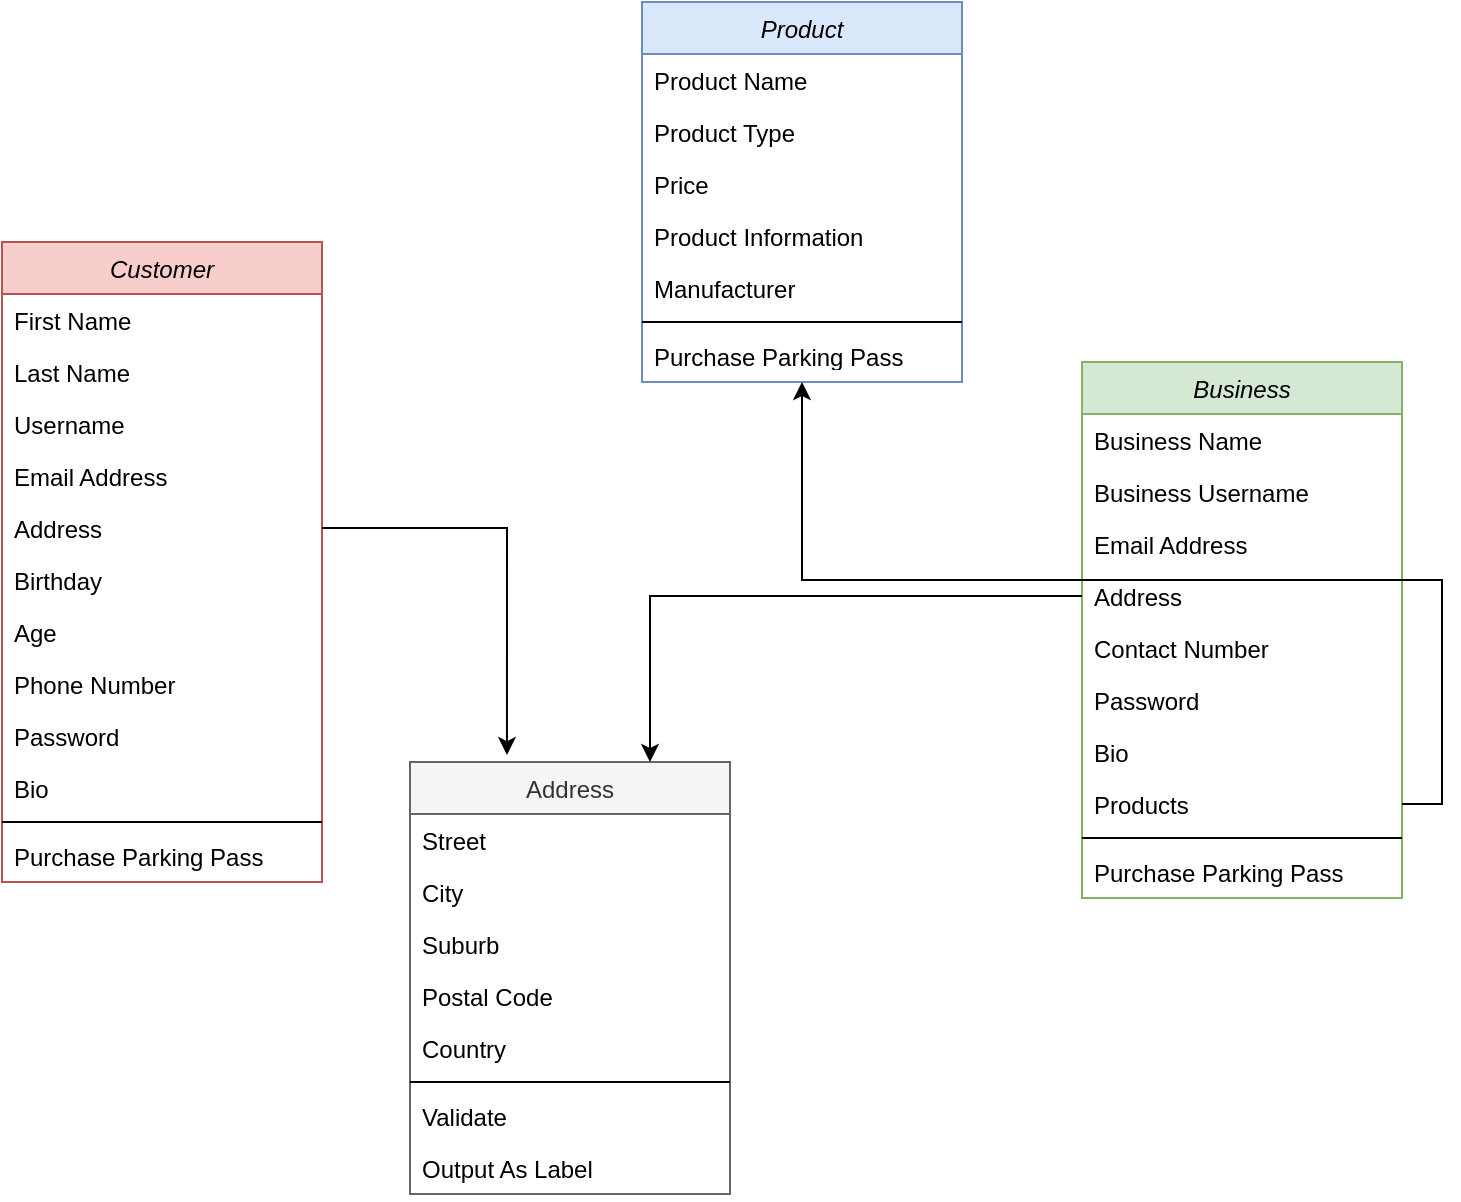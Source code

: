 <mxfile version="16.6.6" type="github"><diagram id="C5RBs43oDa-KdzZeNtuy" name="Page-1"><mxGraphModel dx="1038" dy="571" grid="1" gridSize="10" guides="1" tooltips="1" connect="1" arrows="1" fold="1" page="1" pageScale="1" pageWidth="827" pageHeight="1169" math="0" shadow="0"><root><mxCell id="WIyWlLk6GJQsqaUBKTNV-0"/><mxCell id="WIyWlLk6GJQsqaUBKTNV-1" parent="WIyWlLk6GJQsqaUBKTNV-0"/><mxCell id="MUc89TN180fj3ljXWCAl-0" value="Customer" style="swimlane;fontStyle=2;align=center;verticalAlign=top;childLayout=stackLayout;horizontal=1;startSize=26;horizontalStack=0;resizeParent=1;resizeLast=0;collapsible=1;marginBottom=0;rounded=0;shadow=0;strokeWidth=1;fillColor=#f8cecc;strokeColor=#b85450;" vertex="1" parent="WIyWlLk6GJQsqaUBKTNV-1"><mxGeometry x="50" y="170" width="160" height="320" as="geometry"><mxRectangle x="230" y="140" width="160" height="26" as="alternateBounds"/></mxGeometry></mxCell><mxCell id="MUc89TN180fj3ljXWCAl-1" value="First Name" style="text;align=left;verticalAlign=top;spacingLeft=4;spacingRight=4;overflow=hidden;rotatable=0;points=[[0,0.5],[1,0.5]];portConstraint=eastwest;" vertex="1" parent="MUc89TN180fj3ljXWCAl-0"><mxGeometry y="26" width="160" height="26" as="geometry"/></mxCell><mxCell id="MUc89TN180fj3ljXWCAl-2" value="Last Name" style="text;align=left;verticalAlign=top;spacingLeft=4;spacingRight=4;overflow=hidden;rotatable=0;points=[[0,0.5],[1,0.5]];portConstraint=eastwest;rounded=0;shadow=0;html=0;" vertex="1" parent="MUc89TN180fj3ljXWCAl-0"><mxGeometry y="52" width="160" height="26" as="geometry"/></mxCell><mxCell id="MUc89TN180fj3ljXWCAl-21" value="Username" style="text;align=left;verticalAlign=top;spacingLeft=4;spacingRight=4;overflow=hidden;rotatable=0;points=[[0,0.5],[1,0.5]];portConstraint=eastwest;" vertex="1" parent="MUc89TN180fj3ljXWCAl-0"><mxGeometry y="78" width="160" height="26" as="geometry"/></mxCell><mxCell id="MUc89TN180fj3ljXWCAl-3" value="Email Address" style="text;align=left;verticalAlign=top;spacingLeft=4;spacingRight=4;overflow=hidden;rotatable=0;points=[[0,0.5],[1,0.5]];portConstraint=eastwest;rounded=0;shadow=0;html=0;" vertex="1" parent="MUc89TN180fj3ljXWCAl-0"><mxGeometry y="104" width="160" height="26" as="geometry"/></mxCell><mxCell id="MUc89TN180fj3ljXWCAl-36" value="Address" style="text;align=left;verticalAlign=top;spacingLeft=4;spacingRight=4;overflow=hidden;rotatable=0;points=[[0,0.5],[1,0.5]];portConstraint=eastwest;rounded=0;shadow=0;html=0;" vertex="1" parent="MUc89TN180fj3ljXWCAl-0"><mxGeometry y="130" width="160" height="26" as="geometry"/></mxCell><mxCell id="MUc89TN180fj3ljXWCAl-18" value="Birthday" style="text;align=left;verticalAlign=top;spacingLeft=4;spacingRight=4;overflow=hidden;rotatable=0;points=[[0,0.5],[1,0.5]];portConstraint=eastwest;rounded=0;shadow=0;html=0;" vertex="1" parent="MUc89TN180fj3ljXWCAl-0"><mxGeometry y="156" width="160" height="26" as="geometry"/></mxCell><mxCell id="MUc89TN180fj3ljXWCAl-19" value="Age" style="text;align=left;verticalAlign=top;spacingLeft=4;spacingRight=4;overflow=hidden;rotatable=0;points=[[0,0.5],[1,0.5]];portConstraint=eastwest;rounded=0;shadow=0;html=0;" vertex="1" parent="MUc89TN180fj3ljXWCAl-0"><mxGeometry y="182" width="160" height="26" as="geometry"/></mxCell><mxCell id="MUc89TN180fj3ljXWCAl-8" value="Phone Number" style="text;align=left;verticalAlign=top;spacingLeft=4;spacingRight=4;overflow=hidden;rotatable=0;points=[[0,0.5],[1,0.5]];portConstraint=eastwest;rounded=0;shadow=0;html=0;" vertex="1" parent="MUc89TN180fj3ljXWCAl-0"><mxGeometry y="208" width="160" height="26" as="geometry"/></mxCell><mxCell id="MUc89TN180fj3ljXWCAl-9" value="Password" style="text;align=left;verticalAlign=top;spacingLeft=4;spacingRight=4;overflow=hidden;rotatable=0;points=[[0,0.5],[1,0.5]];portConstraint=eastwest;rounded=0;shadow=0;html=0;" vertex="1" parent="MUc89TN180fj3ljXWCAl-0"><mxGeometry y="234" width="160" height="26" as="geometry"/></mxCell><mxCell id="MUc89TN180fj3ljXWCAl-34" value="Bio" style="text;align=left;verticalAlign=top;spacingLeft=4;spacingRight=4;overflow=hidden;rotatable=0;points=[[0,0.5],[1,0.5]];portConstraint=eastwest;rounded=0;shadow=0;html=0;" vertex="1" parent="MUc89TN180fj3ljXWCAl-0"><mxGeometry y="260" width="160" height="26" as="geometry"/></mxCell><mxCell id="MUc89TN180fj3ljXWCAl-4" value="" style="line;html=1;strokeWidth=1;align=left;verticalAlign=middle;spacingTop=-1;spacingLeft=3;spacingRight=3;rotatable=0;labelPosition=right;points=[];portConstraint=eastwest;" vertex="1" parent="MUc89TN180fj3ljXWCAl-0"><mxGeometry y="286" width="160" height="8" as="geometry"/></mxCell><mxCell id="MUc89TN180fj3ljXWCAl-5" value="Purchase Parking Pass" style="text;align=left;verticalAlign=top;spacingLeft=4;spacingRight=4;overflow=hidden;rotatable=0;points=[[0,0.5],[1,0.5]];portConstraint=eastwest;" vertex="1" parent="MUc89TN180fj3ljXWCAl-0"><mxGeometry y="294" width="160" height="26" as="geometry"/></mxCell><mxCell id="MUc89TN180fj3ljXWCAl-10" value="Business" style="swimlane;fontStyle=2;align=center;verticalAlign=top;childLayout=stackLayout;horizontal=1;startSize=26;horizontalStack=0;resizeParent=1;resizeLast=0;collapsible=1;marginBottom=0;rounded=0;shadow=0;strokeWidth=1;fillColor=#d5e8d4;strokeColor=#82b366;" vertex="1" parent="WIyWlLk6GJQsqaUBKTNV-1"><mxGeometry x="590" y="230" width="160" height="268" as="geometry"><mxRectangle x="230" y="140" width="160" height="26" as="alternateBounds"/></mxGeometry></mxCell><mxCell id="MUc89TN180fj3ljXWCAl-11" value="Business Name" style="text;align=left;verticalAlign=top;spacingLeft=4;spacingRight=4;overflow=hidden;rotatable=0;points=[[0,0.5],[1,0.5]];portConstraint=eastwest;" vertex="1" parent="MUc89TN180fj3ljXWCAl-10"><mxGeometry y="26" width="160" height="26" as="geometry"/></mxCell><mxCell id="MUc89TN180fj3ljXWCAl-22" value="Business Username" style="text;align=left;verticalAlign=top;spacingLeft=4;spacingRight=4;overflow=hidden;rotatable=0;points=[[0,0.5],[1,0.5]];portConstraint=eastwest;rounded=0;shadow=0;html=0;" vertex="1" parent="MUc89TN180fj3ljXWCAl-10"><mxGeometry y="52" width="160" height="26" as="geometry"/></mxCell><mxCell id="MUc89TN180fj3ljXWCAl-13" value="Email Address" style="text;align=left;verticalAlign=top;spacingLeft=4;spacingRight=4;overflow=hidden;rotatable=0;points=[[0,0.5],[1,0.5]];portConstraint=eastwest;rounded=0;shadow=0;html=0;" vertex="1" parent="MUc89TN180fj3ljXWCAl-10"><mxGeometry y="78" width="160" height="26" as="geometry"/></mxCell><mxCell id="MUc89TN180fj3ljXWCAl-47" value="Address" style="text;align=left;verticalAlign=top;spacingLeft=4;spacingRight=4;overflow=hidden;rotatable=0;points=[[0,0.5],[1,0.5]];portConstraint=eastwest;rounded=0;shadow=0;html=0;" vertex="1" parent="MUc89TN180fj3ljXWCAl-10"><mxGeometry y="104" width="160" height="26" as="geometry"/></mxCell><mxCell id="MUc89TN180fj3ljXWCAl-14" value="Contact Number" style="text;align=left;verticalAlign=top;spacingLeft=4;spacingRight=4;overflow=hidden;rotatable=0;points=[[0,0.5],[1,0.5]];portConstraint=eastwest;rounded=0;shadow=0;html=0;" vertex="1" parent="MUc89TN180fj3ljXWCAl-10"><mxGeometry y="130" width="160" height="26" as="geometry"/></mxCell><mxCell id="MUc89TN180fj3ljXWCAl-20" value="Password" style="text;align=left;verticalAlign=top;spacingLeft=4;spacingRight=4;overflow=hidden;rotatable=0;points=[[0,0.5],[1,0.5]];portConstraint=eastwest;rounded=0;shadow=0;html=0;" vertex="1" parent="MUc89TN180fj3ljXWCAl-10"><mxGeometry y="156" width="160" height="26" as="geometry"/></mxCell><mxCell id="MUc89TN180fj3ljXWCAl-15" value="Bio" style="text;align=left;verticalAlign=top;spacingLeft=4;spacingRight=4;overflow=hidden;rotatable=0;points=[[0,0.5],[1,0.5]];portConstraint=eastwest;rounded=0;shadow=0;html=0;" vertex="1" parent="MUc89TN180fj3ljXWCAl-10"><mxGeometry y="182" width="160" height="26" as="geometry"/></mxCell><mxCell id="MUc89TN180fj3ljXWCAl-35" value="Products" style="text;align=left;verticalAlign=top;spacingLeft=4;spacingRight=4;overflow=hidden;rotatable=0;points=[[0,0.5],[1,0.5]];portConstraint=eastwest;rounded=0;shadow=0;html=0;" vertex="1" parent="MUc89TN180fj3ljXWCAl-10"><mxGeometry y="208" width="160" height="26" as="geometry"/></mxCell><mxCell id="MUc89TN180fj3ljXWCAl-16" value="" style="line;html=1;strokeWidth=1;align=left;verticalAlign=middle;spacingTop=-1;spacingLeft=3;spacingRight=3;rotatable=0;labelPosition=right;points=[];portConstraint=eastwest;" vertex="1" parent="MUc89TN180fj3ljXWCAl-10"><mxGeometry y="234" width="160" height="8" as="geometry"/></mxCell><mxCell id="MUc89TN180fj3ljXWCAl-17" value="Purchase Parking Pass" style="text;align=left;verticalAlign=top;spacingLeft=4;spacingRight=4;overflow=hidden;rotatable=0;points=[[0,0.5],[1,0.5]];portConstraint=eastwest;" vertex="1" parent="MUc89TN180fj3ljXWCAl-10"><mxGeometry y="242" width="160" height="26" as="geometry"/></mxCell><mxCell id="MUc89TN180fj3ljXWCAl-24" value="Product" style="swimlane;fontStyle=2;align=center;verticalAlign=top;childLayout=stackLayout;horizontal=1;startSize=26;horizontalStack=0;resizeParent=1;resizeLast=0;collapsible=1;marginBottom=0;rounded=0;shadow=0;strokeWidth=1;fillColor=#dae8fc;strokeColor=#6c8ebf;" vertex="1" parent="WIyWlLk6GJQsqaUBKTNV-1"><mxGeometry x="370" y="50" width="160" height="190" as="geometry"><mxRectangle x="230" y="140" width="160" height="26" as="alternateBounds"/></mxGeometry></mxCell><mxCell id="MUc89TN180fj3ljXWCAl-25" value="Product Name" style="text;align=left;verticalAlign=top;spacingLeft=4;spacingRight=4;overflow=hidden;rotatable=0;points=[[0,0.5],[1,0.5]];portConstraint=eastwest;" vertex="1" parent="MUc89TN180fj3ljXWCAl-24"><mxGeometry y="26" width="160" height="26" as="geometry"/></mxCell><mxCell id="MUc89TN180fj3ljXWCAl-26" value="Product Type" style="text;align=left;verticalAlign=top;spacingLeft=4;spacingRight=4;overflow=hidden;rotatable=0;points=[[0,0.5],[1,0.5]];portConstraint=eastwest;rounded=0;shadow=0;html=0;" vertex="1" parent="MUc89TN180fj3ljXWCAl-24"><mxGeometry y="52" width="160" height="26" as="geometry"/></mxCell><mxCell id="MUc89TN180fj3ljXWCAl-27" value="Price" style="text;align=left;verticalAlign=top;spacingLeft=4;spacingRight=4;overflow=hidden;rotatable=0;points=[[0,0.5],[1,0.5]];portConstraint=eastwest;rounded=0;shadow=0;html=0;" vertex="1" parent="MUc89TN180fj3ljXWCAl-24"><mxGeometry y="78" width="160" height="26" as="geometry"/></mxCell><mxCell id="MUc89TN180fj3ljXWCAl-28" value="Product Information" style="text;align=left;verticalAlign=top;spacingLeft=4;spacingRight=4;overflow=hidden;rotatable=0;points=[[0,0.5],[1,0.5]];portConstraint=eastwest;rounded=0;shadow=0;html=0;" vertex="1" parent="MUc89TN180fj3ljXWCAl-24"><mxGeometry y="104" width="160" height="26" as="geometry"/></mxCell><mxCell id="MUc89TN180fj3ljXWCAl-29" value="Manufacturer" style="text;align=left;verticalAlign=top;spacingLeft=4;spacingRight=4;overflow=hidden;rotatable=0;points=[[0,0.5],[1,0.5]];portConstraint=eastwest;rounded=0;shadow=0;html=0;" vertex="1" parent="MUc89TN180fj3ljXWCAl-24"><mxGeometry y="130" width="160" height="26" as="geometry"/></mxCell><mxCell id="MUc89TN180fj3ljXWCAl-32" value="" style="line;html=1;strokeWidth=1;align=left;verticalAlign=middle;spacingTop=-1;spacingLeft=3;spacingRight=3;rotatable=0;labelPosition=right;points=[];portConstraint=eastwest;" vertex="1" parent="MUc89TN180fj3ljXWCAl-24"><mxGeometry y="156" width="160" height="8" as="geometry"/></mxCell><mxCell id="MUc89TN180fj3ljXWCAl-33" value="Purchase Parking Pass" style="text;align=left;verticalAlign=top;spacingLeft=4;spacingRight=4;overflow=hidden;rotatable=0;points=[[0,0.5],[1,0.5]];portConstraint=eastwest;" vertex="1" parent="MUc89TN180fj3ljXWCAl-24"><mxGeometry y="164" width="160" height="16" as="geometry"/></mxCell><mxCell id="MUc89TN180fj3ljXWCAl-37" value="Address" style="swimlane;fontStyle=0;align=center;verticalAlign=top;childLayout=stackLayout;horizontal=1;startSize=26;horizontalStack=0;resizeParent=1;resizeLast=0;collapsible=1;marginBottom=0;rounded=0;shadow=0;strokeWidth=1;fillColor=#f5f5f5;fontColor=#333333;strokeColor=#666666;" vertex="1" parent="WIyWlLk6GJQsqaUBKTNV-1"><mxGeometry x="254" y="430" width="160" height="216" as="geometry"><mxRectangle x="550" y="140" width="160" height="26" as="alternateBounds"/></mxGeometry></mxCell><mxCell id="MUc89TN180fj3ljXWCAl-38" value="Street" style="text;align=left;verticalAlign=top;spacingLeft=4;spacingRight=4;overflow=hidden;rotatable=0;points=[[0,0.5],[1,0.5]];portConstraint=eastwest;" vertex="1" parent="MUc89TN180fj3ljXWCAl-37"><mxGeometry y="26" width="160" height="26" as="geometry"/></mxCell><mxCell id="MUc89TN180fj3ljXWCAl-39" value="City" style="text;align=left;verticalAlign=top;spacingLeft=4;spacingRight=4;overflow=hidden;rotatable=0;points=[[0,0.5],[1,0.5]];portConstraint=eastwest;rounded=0;shadow=0;html=0;" vertex="1" parent="MUc89TN180fj3ljXWCAl-37"><mxGeometry y="52" width="160" height="26" as="geometry"/></mxCell><mxCell id="MUc89TN180fj3ljXWCAl-40" value="Suburb" style="text;align=left;verticalAlign=top;spacingLeft=4;spacingRight=4;overflow=hidden;rotatable=0;points=[[0,0.5],[1,0.5]];portConstraint=eastwest;rounded=0;shadow=0;html=0;" vertex="1" parent="MUc89TN180fj3ljXWCAl-37"><mxGeometry y="78" width="160" height="26" as="geometry"/></mxCell><mxCell id="MUc89TN180fj3ljXWCAl-41" value="Postal Code" style="text;align=left;verticalAlign=top;spacingLeft=4;spacingRight=4;overflow=hidden;rotatable=0;points=[[0,0.5],[1,0.5]];portConstraint=eastwest;rounded=0;shadow=0;html=0;" vertex="1" parent="MUc89TN180fj3ljXWCAl-37"><mxGeometry y="104" width="160" height="26" as="geometry"/></mxCell><mxCell id="MUc89TN180fj3ljXWCAl-42" value="Country" style="text;align=left;verticalAlign=top;spacingLeft=4;spacingRight=4;overflow=hidden;rotatable=0;points=[[0,0.5],[1,0.5]];portConstraint=eastwest;rounded=0;shadow=0;html=0;" vertex="1" parent="MUc89TN180fj3ljXWCAl-37"><mxGeometry y="130" width="160" height="26" as="geometry"/></mxCell><mxCell id="MUc89TN180fj3ljXWCAl-43" value="" style="line;html=1;strokeWidth=1;align=left;verticalAlign=middle;spacingTop=-1;spacingLeft=3;spacingRight=3;rotatable=0;labelPosition=right;points=[];portConstraint=eastwest;" vertex="1" parent="MUc89TN180fj3ljXWCAl-37"><mxGeometry y="156" width="160" height="8" as="geometry"/></mxCell><mxCell id="MUc89TN180fj3ljXWCAl-44" value="Validate" style="text;align=left;verticalAlign=top;spacingLeft=4;spacingRight=4;overflow=hidden;rotatable=0;points=[[0,0.5],[1,0.5]];portConstraint=eastwest;" vertex="1" parent="MUc89TN180fj3ljXWCAl-37"><mxGeometry y="164" width="160" height="26" as="geometry"/></mxCell><mxCell id="MUc89TN180fj3ljXWCAl-45" value="Output As Label" style="text;align=left;verticalAlign=top;spacingLeft=4;spacingRight=4;overflow=hidden;rotatable=0;points=[[0,0.5],[1,0.5]];portConstraint=eastwest;" vertex="1" parent="MUc89TN180fj3ljXWCAl-37"><mxGeometry y="190" width="160" height="26" as="geometry"/></mxCell><mxCell id="MUc89TN180fj3ljXWCAl-46" style="edgeStyle=orthogonalEdgeStyle;rounded=0;orthogonalLoop=1;jettySize=auto;html=1;exitX=1;exitY=0.5;exitDx=0;exitDy=0;entryX=0.303;entryY=-0.016;entryDx=0;entryDy=0;entryPerimeter=0;" edge="1" parent="WIyWlLk6GJQsqaUBKTNV-1" source="MUc89TN180fj3ljXWCAl-36" target="MUc89TN180fj3ljXWCAl-37"><mxGeometry relative="1" as="geometry"/></mxCell><mxCell id="MUc89TN180fj3ljXWCAl-49" style="edgeStyle=orthogonalEdgeStyle;rounded=0;orthogonalLoop=1;jettySize=auto;html=1;exitX=0;exitY=0.5;exitDx=0;exitDy=0;entryX=0.75;entryY=0;entryDx=0;entryDy=0;" edge="1" parent="WIyWlLk6GJQsqaUBKTNV-1" source="MUc89TN180fj3ljXWCAl-47" target="MUc89TN180fj3ljXWCAl-37"><mxGeometry relative="1" as="geometry"><mxPoint x="350" y="420" as="targetPoint"/></mxGeometry></mxCell><mxCell id="MUc89TN180fj3ljXWCAl-50" style="edgeStyle=orthogonalEdgeStyle;rounded=0;orthogonalLoop=1;jettySize=auto;html=1;exitX=1;exitY=0.5;exitDx=0;exitDy=0;" edge="1" parent="WIyWlLk6GJQsqaUBKTNV-1" source="MUc89TN180fj3ljXWCAl-35" target="MUc89TN180fj3ljXWCAl-24"><mxGeometry relative="1" as="geometry"/></mxCell></root></mxGraphModel></diagram></mxfile>